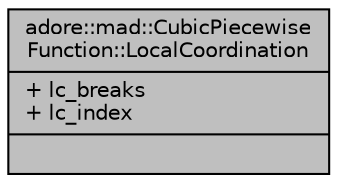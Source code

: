 digraph "adore::mad::CubicPiecewiseFunction::LocalCoordination"
{
 // LATEX_PDF_SIZE
  edge [fontname="Helvetica",fontsize="10",labelfontname="Helvetica",labelfontsize="10"];
  node [fontname="Helvetica",fontsize="10",shape=record];
  Node1 [label="{adore::mad::CubicPiecewise\lFunction::LocalCoordination\n|+ lc_breaks\l+ lc_index\l|}",height=0.2,width=0.4,color="black", fillcolor="grey75", style="filled", fontcolor="black",tooltip=" "];
}
